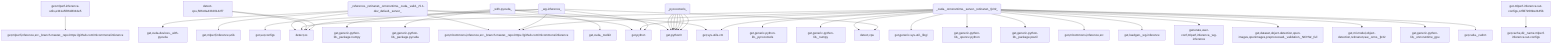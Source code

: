 graph TD
    app-mlperf-inference,d775cac873ee4231_(_reference,_retinanet,_onnxruntime,_cuda,_valid,_r5.1-dev_default,_server_) --> detect,os
    app-mlperf-inference,d775cac873ee4231_(_reference,_retinanet,_onnxruntime,_cuda,_valid,_r5.1-dev_default,_server_) --> get,sys-utils-cm
    app-mlperf-inference,d775cac873ee4231_(_reference,_retinanet,_onnxruntime,_cuda,_valid,_r5.1-dev_default,_server_) --> get,python
    app-mlperf-inference,d775cac873ee4231_(_reference,_retinanet,_onnxruntime,_cuda,_valid,_r5.1-dev_default,_server_) --> get,mlcommons,inference,src,_branch.master,_repo.https://github.com/mlcommons/inference
    get-mlperf-inference-utils,e341e5f86d8342e5 --> get,mlperf,inference,src,_branch.master,_repo.https://github.com/mlcommons/inference
    app-mlperf-inference,d775cac873ee4231_(_reference,_retinanet,_onnxruntime,_cuda,_valid,_r5.1-dev_default,_server_) --> get,mlperf,inference,utils
    get-cuda-devices,7a3ede4d3558427a_(_with-pycuda_) --> get,cuda,_toolkit
    get-cuda-devices,7a3ede4d3558427a_(_with-pycuda_) --> get,python3
    get-generic-python-lib,94b62a682bc44791_(_package.pycuda_) --> get,python3
    get-cuda-devices,7a3ede4d3558427a_(_with-pycuda_) --> get,generic-python-lib,_package.pycuda
    get-generic-python-lib,94b62a682bc44791_(_package.numpy_) --> get,python3
    get-cuda-devices,7a3ede4d3558427a_(_with-pycuda_) --> get,generic-python-lib,_package.numpy
    app-mlperf-inference,d775cac873ee4231_(_reference,_retinanet,_onnxruntime,_cuda,_valid,_r5.1-dev_default,_server_) --> get,cuda-devices,_with-pycuda
    app-mlperf-inference-mlcommons-python,ff149e9781fc4b65_(_cuda,_onnxruntime,_server,_retinanet,_fp32_) --> detect,os
    detect-cpu,586c8a43320142f7 --> detect,os
    app-mlperf-inference-mlcommons-python,ff149e9781fc4b65_(_cuda,_onnxruntime,_server,_retinanet,_fp32_) --> detect,cpu
    app-mlperf-inference-mlcommons-python,ff149e9781fc4b65_(_cuda,_onnxruntime,_server,_retinanet,_fp32_) --> get,sys-utils-cm
    app-mlperf-inference-mlcommons-python,ff149e9781fc4b65_(_cuda,_onnxruntime,_server,_retinanet,_fp32_) --> get,python
    app-mlperf-inference-mlcommons-python,ff149e9781fc4b65_(_cuda,_onnxruntime,_server,_retinanet,_fp32_) --> get,cuda,_cudnn
    get-generic-python-lib,94b62a682bc44791_(_onnxruntime_gpu_) --> get,python3
    app-mlperf-inference-mlcommons-python,ff149e9781fc4b65_(_cuda,_onnxruntime,_server,_retinanet,_fp32_) --> get,generic-python-lib,_onnxruntime_gpu
    app-mlperf-inference-mlcommons-python,ff149e9781fc4b65_(_cuda,_onnxruntime,_server,_retinanet,_fp32_) --> get,ml-model,object-detection,retinanet,raw,_onnx,_fp32
    app-mlperf-inference-mlcommons-python,ff149e9781fc4b65_(_cuda,_onnxruntime,_server,_retinanet,_fp32_) --> get,dataset,object-detection,open-images,openimages,preprocessed,_validation,_NCHW,_full
    generate-mlperf-inference-user-conf,3af4475745964b93_(_wg-inference_) --> detect,os
    detect-cpu,586c8a43320142f7 --> detect,os
    generate-mlperf-inference-user-conf,3af4475745964b93_(_wg-inference_) --> detect,cpu
    generate-mlperf-inference-user-conf,3af4475745964b93_(_wg-inference_) --> get,python
    get-mlperf-inference-sut-configs,c2fbf72009e2445b --> get,cache,dir,_name.mlperf-inference-sut-configs
    generate-mlperf-inference-user-conf,3af4475745964b93_(_wg-inference_) --> get,sut,configs
    generate-mlperf-inference-user-conf,3af4475745964b93_(_wg-inference_) --> get,mlcommons,inference,src,_branch.master,_repo.https://github.com/mlcommons/inference
    app-mlperf-inference-mlcommons-python,ff149e9781fc4b65_(_cuda,_onnxruntime,_server,_retinanet,_fp32_) --> generate,user-conf,mlperf,inference,_wg-inference
    app-mlperf-inference-mlcommons-python,ff149e9781fc4b65_(_cuda,_onnxruntime,_server,_retinanet,_fp32_) --> get,loadgen,_wg-inference
    app-mlperf-inference-mlcommons-python,ff149e9781fc4b65_(_cuda,_onnxruntime,_server,_retinanet,_fp32_) --> get,mlcommons,inference,src,_branch.master,_repo.https://github.com/mlcommons/inference
    app-mlperf-inference-mlcommons-python,ff149e9781fc4b65_(_cuda,_onnxruntime,_server,_retinanet,_fp32_) --> get,mlcommons,inference,src
    get-generic-python-lib,94b62a682bc44791_(_package.psutil_) --> get,python3
    app-mlperf-inference-mlcommons-python,ff149e9781fc4b65_(_cuda,_onnxruntime,_server,_retinanet,_fp32_) --> get,generic-python-lib,_package.psutil
    get-generic-python-lib,94b62a682bc44791_(_opencv-python_) --> get,python3
    app-mlperf-inference-mlcommons-python,ff149e9781fc4b65_(_cuda,_onnxruntime,_server,_retinanet,_fp32_) --> get,generic-python-lib,_opencv-python
    app-mlperf-inference-mlcommons-python,ff149e9781fc4b65_(_cuda,_onnxruntime,_server,_retinanet,_fp32_) --> get,generic-sys-util,_libgl
    get-generic-python-lib,94b62a682bc44791_(_numpy_) --> get,python3
    app-mlperf-inference-mlcommons-python,ff149e9781fc4b65_(_cuda,_onnxruntime,_server,_retinanet,_fp32_) --> get,generic-python-lib,_numpy
    get-generic-python-lib,94b62a682bc44791_(_pycocotools_) --> get,python3
    app-mlperf-inference-mlcommons-python,ff149e9781fc4b65_(_cuda,_onnxruntime,_server,_retinanet,_fp32_) --> get,generic-python-lib,_pycocotools